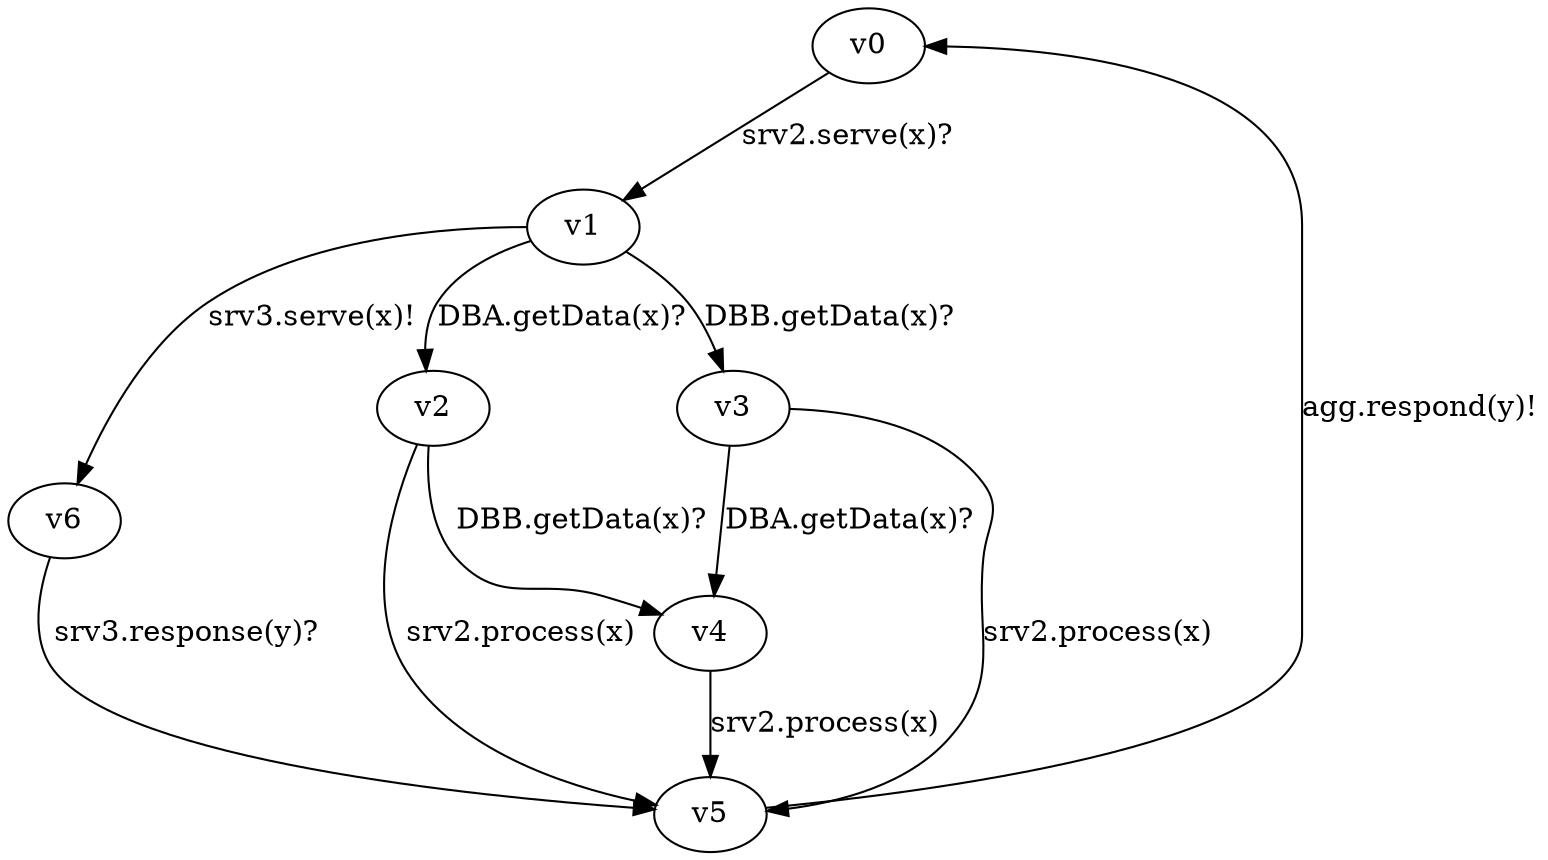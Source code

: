 digraph { 
v0->v1[label= "srv2.serve(x)?"];v1->v6[label= "srv3.serve(x)!"];v6->v5[label= "srv3.response(y)?"];v1->v2[label= "DBA.getData(x)?"];v1->v3[label= "DBB.getData(x)?"];v2->v4[label= "DBB.getData(x)?"];v3->v4[label= "DBA.getData(x)?"];v2->v5[label= "srv2.process(x)"];v3->v5[label= "srv2.process(x)"];v4->v5[label= "srv2.process(x)"];v5->v0[label= "agg.respond(y)!"];
}